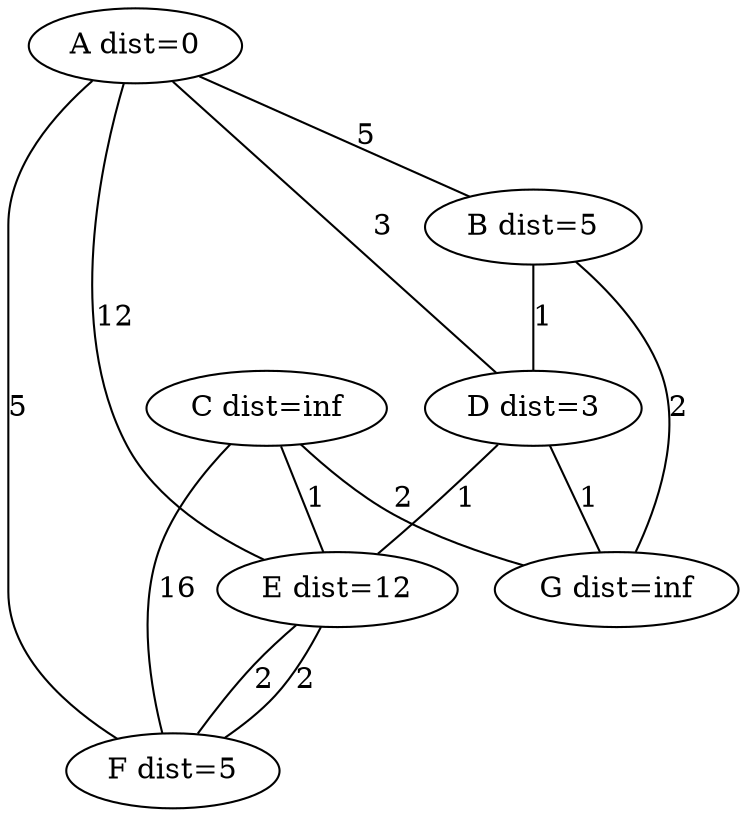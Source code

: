 graph G{
graph [size = "7.75,10.25"]
<A dist=0> -- <B dist=5> [label="5"];
<A dist=0> -- <D dist=3> [label="3"];
<A dist=0> -- <E dist=12> [label="12"];
<A dist=0> -- <F dist=5> [label="5"];
<B dist=5> -- <D dist=3> [label="1"];
<B dist=5> -- <G dist=inf> [label="2"];
<C dist=inf> -- <G dist=inf> [label="2"];
<C dist=inf> -- <E dist=12> [label="1"];
<C dist=inf> -- <F dist=5> [label="16"];
<D dist=3> -- <G dist=inf> [label="1"];
<D dist=3> -- <E dist=12> [label="1"];
<E dist=12> -- <F dist=5> [label="2"];
<E dist=12> -- <F dist=5> [label="2"];

}